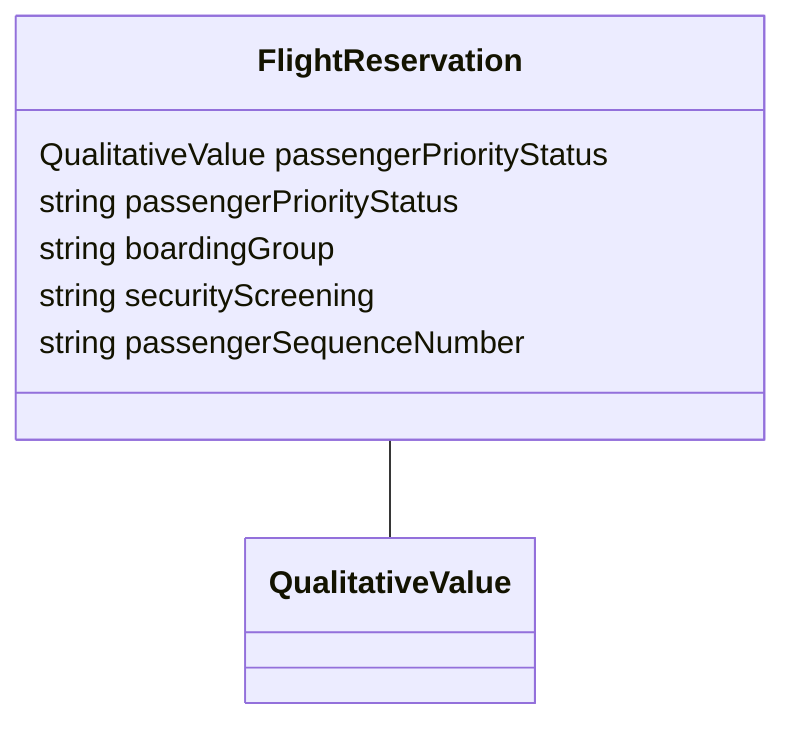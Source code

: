 classDiagram
  FlightReservation -- QualitativeValue


class FlightReservation {

  QualitativeValue passengerPriorityStatus
  string passengerPriorityStatus
  string boardingGroup
  string securityScreening
  string passengerSequenceNumber

 }